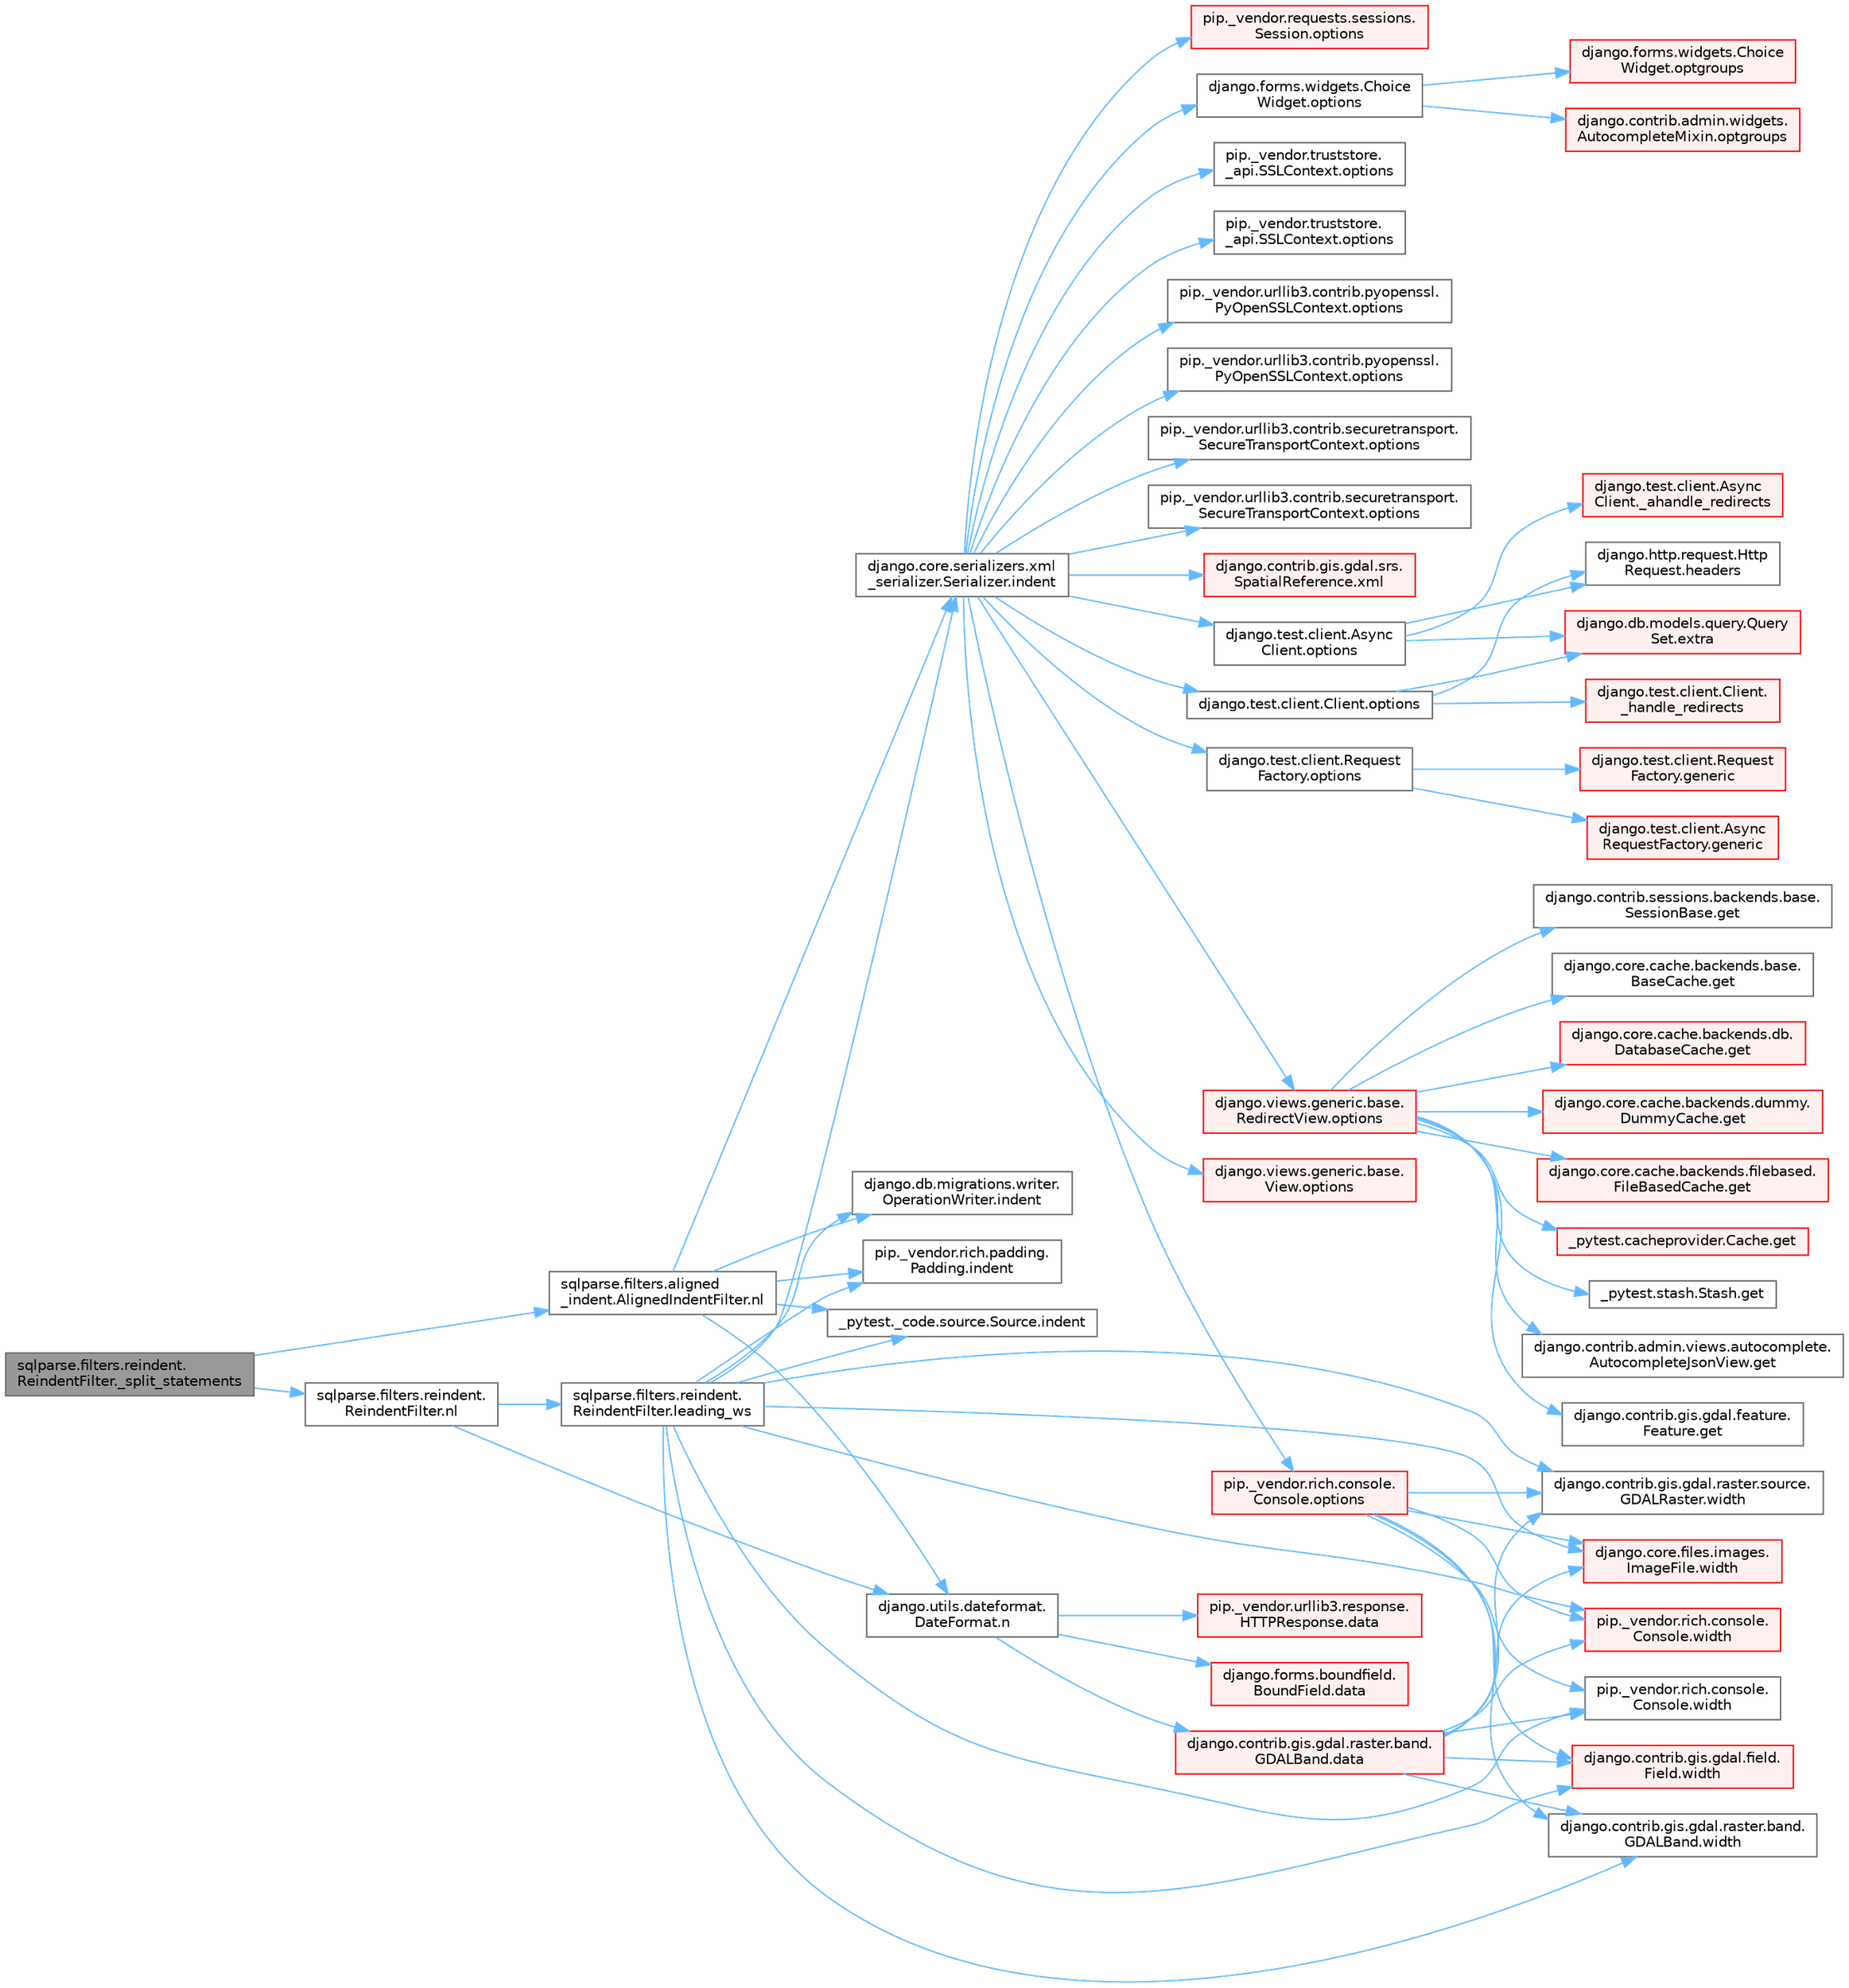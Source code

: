 digraph "sqlparse.filters.reindent.ReindentFilter._split_statements"
{
 // LATEX_PDF_SIZE
  bgcolor="transparent";
  edge [fontname=Helvetica,fontsize=10,labelfontname=Helvetica,labelfontsize=10];
  node [fontname=Helvetica,fontsize=10,shape=box,height=0.2,width=0.4];
  rankdir="LR";
  Node1 [id="Node000001",label="sqlparse.filters.reindent.\lReindentFilter._split_statements",height=0.2,width=0.4,color="gray40", fillcolor="grey60", style="filled", fontcolor="black",tooltip=" "];
  Node1 -> Node2 [id="edge1_Node000001_Node000002",color="steelblue1",style="solid",tooltip=" "];
  Node2 [id="Node000002",label="sqlparse.filters.aligned\l_indent.AlignedIndentFilter.nl",height=0.2,width=0.4,color="grey40", fillcolor="white", style="filled",URL="$classsqlparse_1_1filters_1_1aligned__indent_1_1_aligned_indent_filter.html#a0137da1c080d0ab864e01e6c9d70a2c8",tooltip=" "];
  Node2 -> Node3 [id="edge2_Node000002_Node000003",color="steelblue1",style="solid",tooltip=" "];
  Node3 [id="Node000003",label="_pytest._code.source.Source.indent",height=0.2,width=0.4,color="grey40", fillcolor="white", style="filled",URL="$class__pytest_1_1__code_1_1source_1_1_source.html#abc99a323638809562ba4dbf97cab6bd1",tooltip=" "];
  Node2 -> Node4 [id="edge3_Node000002_Node000004",color="steelblue1",style="solid",tooltip=" "];
  Node4 [id="Node000004",label="django.core.serializers.xml\l_serializer.Serializer.indent",height=0.2,width=0.4,color="grey40", fillcolor="white", style="filled",URL="$classdjango_1_1core_1_1serializers_1_1xml__serializer_1_1_serializer.html#a5b3d624ac0ab14cb4194faca7877101a",tooltip=" "];
  Node4 -> Node5 [id="edge4_Node000004_Node000005",color="steelblue1",style="solid",tooltip=" "];
  Node5 [id="Node000005",label="django.forms.widgets.Choice\lWidget.options",height=0.2,width=0.4,color="grey40", fillcolor="white", style="filled",URL="$classdjango_1_1forms_1_1widgets_1_1_choice_widget.html#a8575b90386fc2027f38ea00133cef250",tooltip=" "];
  Node5 -> Node6 [id="edge5_Node000005_Node000006",color="steelblue1",style="solid",tooltip=" "];
  Node6 [id="Node000006",label="django.contrib.admin.widgets.\lAutocompleteMixin.optgroups",height=0.2,width=0.4,color="red", fillcolor="#FFF0F0", style="filled",URL="$classdjango_1_1contrib_1_1admin_1_1widgets_1_1_autocomplete_mixin.html#a638ff1cf500030285676b090c8eee8f9",tooltip=" "];
  Node5 -> Node1930 [id="edge6_Node000005_Node001930",color="steelblue1",style="solid",tooltip=" "];
  Node1930 [id="Node001930",label="django.forms.widgets.Choice\lWidget.optgroups",height=0.2,width=0.4,color="red", fillcolor="#FFF0F0", style="filled",URL="$classdjango_1_1forms_1_1widgets_1_1_choice_widget.html#af1d09b0d42de6f6f30d2f9d577cf2fb4",tooltip=" "];
  Node4 -> Node260 [id="edge7_Node000004_Node000260",color="steelblue1",style="solid",tooltip=" "];
  Node260 [id="Node000260",label="django.test.client.Async\lClient.options",height=0.2,width=0.4,color="grey40", fillcolor="white", style="filled",URL="$classdjango_1_1test_1_1client_1_1_async_client.html#a84509c6347cbc018e6335b924ec841a2",tooltip=" "];
  Node260 -> Node261 [id="edge8_Node000260_Node000261",color="steelblue1",style="solid",tooltip=" "];
  Node261 [id="Node000261",label="django.test.client.Async\lClient._ahandle_redirects",height=0.2,width=0.4,color="red", fillcolor="#FFF0F0", style="filled",URL="$classdjango_1_1test_1_1client_1_1_async_client.html#a8740fe0dc39e7fe74e515be78449ee76",tooltip=" "];
  Node260 -> Node1231 [id="edge9_Node000260_Node001231",color="steelblue1",style="solid",tooltip=" "];
  Node1231 [id="Node001231",label="django.db.models.query.Query\lSet.extra",height=0.2,width=0.4,color="red", fillcolor="#FFF0F0", style="filled",URL="$classdjango_1_1db_1_1models_1_1query_1_1_query_set.html#ae54983d1fa1ba41e84f20cea946cde79",tooltip=" "];
  Node260 -> Node369 [id="edge10_Node000260_Node000369",color="steelblue1",style="solid",tooltip=" "];
  Node369 [id="Node000369",label="django.http.request.Http\lRequest.headers",height=0.2,width=0.4,color="grey40", fillcolor="white", style="filled",URL="$classdjango_1_1http_1_1request_1_1_http_request.html#a757d86c06e163aa94180817723ce1b9c",tooltip=" "];
  Node4 -> Node1457 [id="edge11_Node000004_Node001457",color="steelblue1",style="solid",tooltip=" "];
  Node1457 [id="Node001457",label="django.test.client.Client.options",height=0.2,width=0.4,color="grey40", fillcolor="white", style="filled",URL="$classdjango_1_1test_1_1client_1_1_client.html#a839ea6375ca2184b3b60550938b6824c",tooltip=" "];
  Node1457 -> Node1458 [id="edge12_Node001457_Node001458",color="steelblue1",style="solid",tooltip=" "];
  Node1458 [id="Node001458",label="django.test.client.Client.\l_handle_redirects",height=0.2,width=0.4,color="red", fillcolor="#FFF0F0", style="filled",URL="$classdjango_1_1test_1_1client_1_1_client.html#a234b328f33c374ad181aa49c6515d469",tooltip=" "];
  Node1457 -> Node1231 [id="edge13_Node001457_Node001231",color="steelblue1",style="solid",tooltip=" "];
  Node1457 -> Node369 [id="edge14_Node001457_Node000369",color="steelblue1",style="solid",tooltip=" "];
  Node4 -> Node1459 [id="edge15_Node000004_Node001459",color="steelblue1",style="solid",tooltip=" "];
  Node1459 [id="Node001459",label="django.test.client.Request\lFactory.options",height=0.2,width=0.4,color="grey40", fillcolor="white", style="filled",URL="$classdjango_1_1test_1_1client_1_1_request_factory.html#a438a7e1be2437d680cd78d11dee77c54",tooltip=" "];
  Node1459 -> Node1460 [id="edge16_Node001459_Node001460",color="steelblue1",style="solid",tooltip=" "];
  Node1460 [id="Node001460",label="django.test.client.Async\lRequestFactory.generic",height=0.2,width=0.4,color="red", fillcolor="#FFF0F0", style="filled",URL="$classdjango_1_1test_1_1client_1_1_async_request_factory.html#a470d6888694e77c09bd7d8bf6d588233",tooltip=" "];
  Node1459 -> Node1462 [id="edge17_Node001459_Node001462",color="steelblue1",style="solid",tooltip=" "];
  Node1462 [id="Node001462",label="django.test.client.Request\lFactory.generic",height=0.2,width=0.4,color="red", fillcolor="#FFF0F0", style="filled",URL="$classdjango_1_1test_1_1client_1_1_request_factory.html#a24740fe264de91d8c4c1205c9172206d",tooltip=" "];
  Node4 -> Node1463 [id="edge18_Node000004_Node001463",color="steelblue1",style="solid",tooltip=" "];
  Node1463 [id="Node001463",label="django.views.generic.base.\lRedirectView.options",height=0.2,width=0.4,color="red", fillcolor="#FFF0F0", style="filled",URL="$classdjango_1_1views_1_1generic_1_1base_1_1_redirect_view.html#a444de156c79647344c987295c47a76e1",tooltip=" "];
  Node1463 -> Node264 [id="edge19_Node001463_Node000264",color="steelblue1",style="solid",tooltip=" "];
  Node264 [id="Node000264",label="_pytest.cacheprovider.Cache.get",height=0.2,width=0.4,color="red", fillcolor="#FFF0F0", style="filled",URL="$class__pytest_1_1cacheprovider_1_1_cache.html#a752b42a7c4034371bcd23244b1862148",tooltip=" "];
  Node1463 -> Node266 [id="edge20_Node001463_Node000266",color="steelblue1",style="solid",tooltip=" "];
  Node266 [id="Node000266",label="_pytest.stash.Stash.get",height=0.2,width=0.4,color="grey40", fillcolor="white", style="filled",URL="$class__pytest_1_1stash_1_1_stash.html#a7fec5e28d31d41b05838c98ac277c8c5",tooltip=" "];
  Node1463 -> Node267 [id="edge21_Node001463_Node000267",color="steelblue1",style="solid",tooltip=" "];
  Node267 [id="Node000267",label="django.contrib.admin.views.autocomplete.\lAutocompleteJsonView.get",height=0.2,width=0.4,color="grey40", fillcolor="white", style="filled",URL="$classdjango_1_1contrib_1_1admin_1_1views_1_1autocomplete_1_1_autocomplete_json_view.html#a34a861d7d91bddbce574ab88c184895e",tooltip=" "];
  Node1463 -> Node268 [id="edge22_Node001463_Node000268",color="steelblue1",style="solid",tooltip=" "];
  Node268 [id="Node000268",label="django.contrib.gis.gdal.feature.\lFeature.get",height=0.2,width=0.4,color="grey40", fillcolor="white", style="filled",URL="$classdjango_1_1contrib_1_1gis_1_1gdal_1_1feature_1_1_feature.html#a21986d93135566e82dd6f57de5e37038",tooltip=" "];
  Node1463 -> Node269 [id="edge23_Node001463_Node000269",color="steelblue1",style="solid",tooltip=" "];
  Node269 [id="Node000269",label="django.contrib.sessions.backends.base.\lSessionBase.get",height=0.2,width=0.4,color="grey40", fillcolor="white", style="filled",URL="$classdjango_1_1contrib_1_1sessions_1_1backends_1_1base_1_1_session_base.html#a7d41576dd78ee0cae19d35e409a0dac4",tooltip=" "];
  Node1463 -> Node270 [id="edge24_Node001463_Node000270",color="steelblue1",style="solid",tooltip=" "];
  Node270 [id="Node000270",label="django.core.cache.backends.base.\lBaseCache.get",height=0.2,width=0.4,color="grey40", fillcolor="white", style="filled",URL="$classdjango_1_1core_1_1cache_1_1backends_1_1base_1_1_base_cache.html#a670decaea5fb02f8e13f62c4a8d3b691",tooltip=" "];
  Node1463 -> Node271 [id="edge25_Node001463_Node000271",color="steelblue1",style="solid",tooltip=" "];
  Node271 [id="Node000271",label="django.core.cache.backends.db.\lDatabaseCache.get",height=0.2,width=0.4,color="red", fillcolor="#FFF0F0", style="filled",URL="$classdjango_1_1core_1_1cache_1_1backends_1_1db_1_1_database_cache.html#ab7c8bab4308c7ceac722a940914fedf1",tooltip=" "];
  Node1463 -> Node273 [id="edge26_Node001463_Node000273",color="steelblue1",style="solid",tooltip=" "];
  Node273 [id="Node000273",label="django.core.cache.backends.dummy.\lDummyCache.get",height=0.2,width=0.4,color="red", fillcolor="#FFF0F0", style="filled",URL="$classdjango_1_1core_1_1cache_1_1backends_1_1dummy_1_1_dummy_cache.html#a91db0f78eeef15ccb77c8c518e12de81",tooltip=" "];
  Node1463 -> Node1464 [id="edge27_Node001463_Node001464",color="steelblue1",style="solid",tooltip=" "];
  Node1464 [id="Node001464",label="django.core.cache.backends.filebased.\lFileBasedCache.get",height=0.2,width=0.4,color="red", fillcolor="#FFF0F0", style="filled",URL="$classdjango_1_1core_1_1cache_1_1backends_1_1filebased_1_1_file_based_cache.html#a81478fa25dd545d6e223f4e3d6760646",tooltip=" "];
  Node4 -> Node1651 [id="edge28_Node000004_Node001651",color="steelblue1",style="solid",tooltip=" "];
  Node1651 [id="Node001651",label="django.views.generic.base.\lView.options",height=0.2,width=0.4,color="red", fillcolor="#FFF0F0", style="filled",URL="$classdjango_1_1views_1_1generic_1_1base_1_1_view.html#a4d1dc440a5bae11bd7859d20ca9948e1",tooltip=" "];
  Node4 -> Node1654 [id="edge29_Node000004_Node001654",color="steelblue1",style="solid",tooltip=" "];
  Node1654 [id="Node001654",label="pip._vendor.requests.sessions.\lSession.options",height=0.2,width=0.4,color="red", fillcolor="#FFF0F0", style="filled",URL="$classpip_1_1__vendor_1_1requests_1_1sessions_1_1_session.html#a210270880f90521b3b3014748ecd87e9",tooltip=" "];
  Node4 -> Node1655 [id="edge30_Node000004_Node001655",color="steelblue1",style="solid",tooltip=" "];
  Node1655 [id="Node001655",label="pip._vendor.rich.console.\lConsole.options",height=0.2,width=0.4,color="red", fillcolor="#FFF0F0", style="filled",URL="$classpip_1_1__vendor_1_1rich_1_1console_1_1_console.html#a41c8efe30ea45a9a4a3f8c34c688fe00",tooltip=" "];
  Node1655 -> Node1686 [id="edge31_Node001655_Node001686",color="steelblue1",style="solid",tooltip=" "];
  Node1686 [id="Node001686",label="django.contrib.gis.gdal.field.\lField.width",height=0.2,width=0.4,color="red", fillcolor="#FFF0F0", style="filled",URL="$classdjango_1_1contrib_1_1gis_1_1gdal_1_1field_1_1_field.html#a9d43a623b937f633a9e6dca9323f5fa7",tooltip=" "];
  Node1655 -> Node1687 [id="edge32_Node001655_Node001687",color="steelblue1",style="solid",tooltip=" "];
  Node1687 [id="Node001687",label="django.contrib.gis.gdal.raster.band.\lGDALBand.width",height=0.2,width=0.4,color="grey40", fillcolor="white", style="filled",URL="$classdjango_1_1contrib_1_1gis_1_1gdal_1_1raster_1_1band_1_1_g_d_a_l_band.html#a407780888708f2bb99b4d298eb6d8062",tooltip=" "];
  Node1655 -> Node1688 [id="edge33_Node001655_Node001688",color="steelblue1",style="solid",tooltip=" "];
  Node1688 [id="Node001688",label="django.contrib.gis.gdal.raster.source.\lGDALRaster.width",height=0.2,width=0.4,color="grey40", fillcolor="white", style="filled",URL="$classdjango_1_1contrib_1_1gis_1_1gdal_1_1raster_1_1source_1_1_g_d_a_l_raster.html#a58442e42bce5bcabb54fab7a2e636bc2",tooltip=" "];
  Node1655 -> Node1689 [id="edge34_Node001655_Node001689",color="steelblue1",style="solid",tooltip=" "];
  Node1689 [id="Node001689",label="django.core.files.images.\lImageFile.width",height=0.2,width=0.4,color="red", fillcolor="#FFF0F0", style="filled",URL="$classdjango_1_1core_1_1files_1_1images_1_1_image_file.html#a3a50a37ab3f2d7395c892a262ecb49bc",tooltip=" "];
  Node1655 -> Node1690 [id="edge35_Node001655_Node001690",color="steelblue1",style="solid",tooltip=" "];
  Node1690 [id="Node001690",label="pip._vendor.rich.console.\lConsole.width",height=0.2,width=0.4,color="red", fillcolor="#FFF0F0", style="filled",URL="$classpip_1_1__vendor_1_1rich_1_1console_1_1_console.html#a3163e1b4e2842bc355d0f5c3100ecc08",tooltip=" "];
  Node1655 -> Node1691 [id="edge36_Node001655_Node001691",color="steelblue1",style="solid",tooltip=" "];
  Node1691 [id="Node001691",label="pip._vendor.rich.console.\lConsole.width",height=0.2,width=0.4,color="grey40", fillcolor="white", style="filled",URL="$classpip_1_1__vendor_1_1rich_1_1console_1_1_console.html#aa2ba8c5fa1dd224794b0ac2acd384863",tooltip=" "];
  Node4 -> Node1692 [id="edge37_Node000004_Node001692",color="steelblue1",style="solid",tooltip=" "];
  Node1692 [id="Node001692",label="pip._vendor.truststore.\l_api.SSLContext.options",height=0.2,width=0.4,color="grey40", fillcolor="white", style="filled",URL="$classpip_1_1__vendor_1_1truststore_1_1__api_1_1_s_s_l_context.html#a6755b8a82c0de77273744b73a826678d",tooltip=" "];
  Node4 -> Node1693 [id="edge38_Node000004_Node001693",color="steelblue1",style="solid",tooltip=" "];
  Node1693 [id="Node001693",label="pip._vendor.truststore.\l_api.SSLContext.options",height=0.2,width=0.4,color="grey40", fillcolor="white", style="filled",URL="$classpip_1_1__vendor_1_1truststore_1_1__api_1_1_s_s_l_context.html#a90bd5b81f087b6628b2f681ce6cffcd6",tooltip=" "];
  Node4 -> Node1694 [id="edge39_Node000004_Node001694",color="steelblue1",style="solid",tooltip=" "];
  Node1694 [id="Node001694",label="pip._vendor.urllib3.contrib.pyopenssl.\lPyOpenSSLContext.options",height=0.2,width=0.4,color="grey40", fillcolor="white", style="filled",URL="$classpip_1_1__vendor_1_1urllib3_1_1contrib_1_1pyopenssl_1_1_py_open_s_s_l_context.html#a3f539cc9d4b91d2fb90d7f8aef3810c1",tooltip=" "];
  Node4 -> Node1695 [id="edge40_Node000004_Node001695",color="steelblue1",style="solid",tooltip=" "];
  Node1695 [id="Node001695",label="pip._vendor.urllib3.contrib.pyopenssl.\lPyOpenSSLContext.options",height=0.2,width=0.4,color="grey40", fillcolor="white", style="filled",URL="$classpip_1_1__vendor_1_1urllib3_1_1contrib_1_1pyopenssl_1_1_py_open_s_s_l_context.html#a8475fc4f3e83d92654b066a9422908dc",tooltip=" "];
  Node4 -> Node1696 [id="edge41_Node000004_Node001696",color="steelblue1",style="solid",tooltip=" "];
  Node1696 [id="Node001696",label="pip._vendor.urllib3.contrib.securetransport.\lSecureTransportContext.options",height=0.2,width=0.4,color="grey40", fillcolor="white", style="filled",URL="$classpip_1_1__vendor_1_1urllib3_1_1contrib_1_1securetransport_1_1_secure_transport_context.html#ae19920941647ed0b43e0ed7d96e12457",tooltip=" "];
  Node4 -> Node1697 [id="edge42_Node000004_Node001697",color="steelblue1",style="solid",tooltip=" "];
  Node1697 [id="Node001697",label="pip._vendor.urllib3.contrib.securetransport.\lSecureTransportContext.options",height=0.2,width=0.4,color="grey40", fillcolor="white", style="filled",URL="$classpip_1_1__vendor_1_1urllib3_1_1contrib_1_1securetransport_1_1_secure_transport_context.html#acf6c1ec11ca09e30c9c70d7dc26afacd",tooltip=" "];
  Node4 -> Node2460 [id="edge43_Node000004_Node002460",color="steelblue1",style="solid",tooltip=" "];
  Node2460 [id="Node002460",label="django.contrib.gis.gdal.srs.\lSpatialReference.xml",height=0.2,width=0.4,color="red", fillcolor="#FFF0F0", style="filled",URL="$classdjango_1_1contrib_1_1gis_1_1gdal_1_1srs_1_1_spatial_reference.html#a909d3c8bdf1de4ad7b231b87bb4dd664",tooltip=" "];
  Node2 -> Node4427 [id="edge44_Node000002_Node004427",color="steelblue1",style="solid",tooltip=" "];
  Node4427 [id="Node004427",label="django.db.migrations.writer.\lOperationWriter.indent",height=0.2,width=0.4,color="grey40", fillcolor="white", style="filled",URL="$classdjango_1_1db_1_1migrations_1_1writer_1_1_operation_writer.html#a4ad86f394c5999071c96ad30cf54055a",tooltip=" "];
  Node2 -> Node4428 [id="edge45_Node000002_Node004428",color="steelblue1",style="solid",tooltip=" "];
  Node4428 [id="Node004428",label="pip._vendor.rich.padding.\lPadding.indent",height=0.2,width=0.4,color="grey40", fillcolor="white", style="filled",URL="$classpip_1_1__vendor_1_1rich_1_1padding_1_1_padding.html#abb6784da1907e3486c3a9ea715a04ed2",tooltip=" "];
  Node2 -> Node166 [id="edge46_Node000002_Node000166",color="steelblue1",style="solid",tooltip=" "];
  Node166 [id="Node000166",label="django.utils.dateformat.\lDateFormat.n",height=0.2,width=0.4,color="grey40", fillcolor="white", style="filled",URL="$classdjango_1_1utils_1_1dateformat_1_1_date_format.html#a1ae7b2d5135c8aa3d1117e7906704ee8",tooltip=" "];
  Node166 -> Node167 [id="edge47_Node000166_Node000167",color="steelblue1",style="solid",tooltip=" "];
  Node167 [id="Node000167",label="django.contrib.gis.gdal.raster.band.\lGDALBand.data",height=0.2,width=0.4,color="red", fillcolor="#FFF0F0", style="filled",URL="$classdjango_1_1contrib_1_1gis_1_1gdal_1_1raster_1_1band_1_1_g_d_a_l_band.html#a5d37dc4c4d5a50a21b75460e75f9ee4d",tooltip=" "];
  Node167 -> Node1686 [id="edge48_Node000167_Node001686",color="steelblue1",style="solid",tooltip=" "];
  Node167 -> Node1687 [id="edge49_Node000167_Node001687",color="steelblue1",style="solid",tooltip=" "];
  Node167 -> Node1688 [id="edge50_Node000167_Node001688",color="steelblue1",style="solid",tooltip=" "];
  Node167 -> Node1689 [id="edge51_Node000167_Node001689",color="steelblue1",style="solid",tooltip=" "];
  Node167 -> Node1690 [id="edge52_Node000167_Node001690",color="steelblue1",style="solid",tooltip=" "];
  Node167 -> Node1691 [id="edge53_Node000167_Node001691",color="steelblue1",style="solid",tooltip=" "];
  Node166 -> Node508 [id="edge54_Node000166_Node000508",color="steelblue1",style="solid",tooltip=" "];
  Node508 [id="Node000508",label="django.forms.boundfield.\lBoundField.data",height=0.2,width=0.4,color="red", fillcolor="#FFF0F0", style="filled",URL="$classdjango_1_1forms_1_1boundfield_1_1_bound_field.html#ad38e19a5099c352218e82322f47b020c",tooltip=" "];
  Node166 -> Node509 [id="edge55_Node000166_Node000509",color="steelblue1",style="solid",tooltip=" "];
  Node509 [id="Node000509",label="pip._vendor.urllib3.response.\lHTTPResponse.data",height=0.2,width=0.4,color="red", fillcolor="#FFF0F0", style="filled",URL="$classpip_1_1__vendor_1_1urllib3_1_1response_1_1_h_t_t_p_response.html#abf3c538704803faf453331b0031f3bdd",tooltip=" "];
  Node1 -> Node4527 [id="edge56_Node000001_Node004527",color="steelblue1",style="solid",tooltip=" "];
  Node4527 [id="Node004527",label="sqlparse.filters.reindent.\lReindentFilter.nl",height=0.2,width=0.4,color="grey40", fillcolor="white", style="filled",URL="$classsqlparse_1_1filters_1_1reindent_1_1_reindent_filter.html#ae085b652281f61b558e777b836a54ee2",tooltip=" "];
  Node4527 -> Node4528 [id="edge57_Node004527_Node004528",color="steelblue1",style="solid",tooltip=" "];
  Node4528 [id="Node004528",label="sqlparse.filters.reindent.\lReindentFilter.leading_ws",height=0.2,width=0.4,color="grey40", fillcolor="white", style="filled",URL="$classsqlparse_1_1filters_1_1reindent_1_1_reindent_filter.html#a75cf71d340673c54ed22a864dd4227ce",tooltip=" "];
  Node4528 -> Node3 [id="edge58_Node004528_Node000003",color="steelblue1",style="solid",tooltip=" "];
  Node4528 -> Node4 [id="edge59_Node004528_Node000004",color="steelblue1",style="solid",tooltip=" "];
  Node4528 -> Node4427 [id="edge60_Node004528_Node004427",color="steelblue1",style="solid",tooltip=" "];
  Node4528 -> Node4428 [id="edge61_Node004528_Node004428",color="steelblue1",style="solid",tooltip=" "];
  Node4528 -> Node1686 [id="edge62_Node004528_Node001686",color="steelblue1",style="solid",tooltip=" "];
  Node4528 -> Node1687 [id="edge63_Node004528_Node001687",color="steelblue1",style="solid",tooltip=" "];
  Node4528 -> Node1688 [id="edge64_Node004528_Node001688",color="steelblue1",style="solid",tooltip=" "];
  Node4528 -> Node1689 [id="edge65_Node004528_Node001689",color="steelblue1",style="solid",tooltip=" "];
  Node4528 -> Node1690 [id="edge66_Node004528_Node001690",color="steelblue1",style="solid",tooltip=" "];
  Node4528 -> Node1691 [id="edge67_Node004528_Node001691",color="steelblue1",style="solid",tooltip=" "];
  Node4527 -> Node166 [id="edge68_Node004527_Node000166",color="steelblue1",style="solid",tooltip=" "];
}
